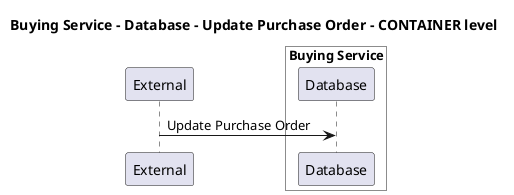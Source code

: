 @startuml

title Buying Service - Database - Update Purchase Order - CONTAINER level

participant "External" as C4InterFlow.SoftwareSystems.ExternalSystem

box "Buying Service" #White
    participant "Database" as ECommercePlatform.SoftwareSystems.BuyingService.Containers.Database
end box


C4InterFlow.SoftwareSystems.ExternalSystem -> ECommercePlatform.SoftwareSystems.BuyingService.Containers.Database : Update Purchase Order


@enduml
